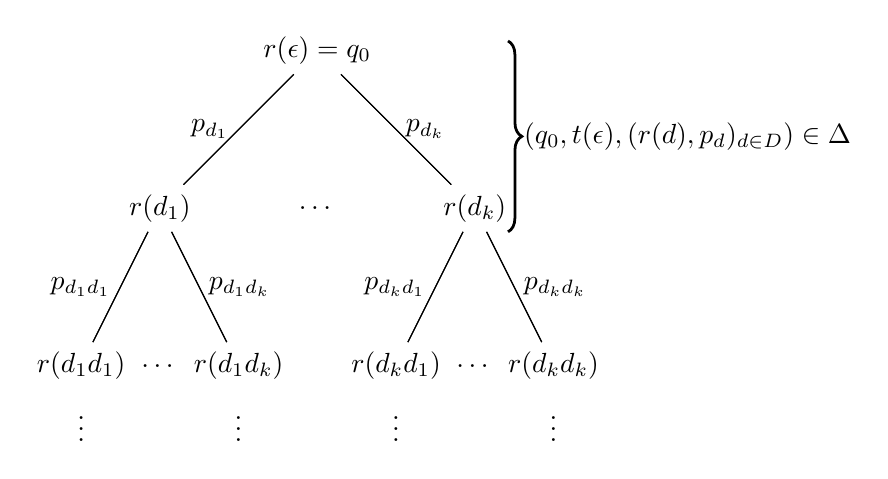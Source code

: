 \begin{tikzpicture}[
    level distance = 2cm,
    level 1/.style = {
      sibling distance = 4cm
    },
    level 2/.style = {
      sibling distance = 2cm
    }
  ]
  \node (root) {$r(\epsilon) = q_{0}$}
    child { node (l) {$r(d_{1})$}
      child { node (ll) {$r(d_{1}d_{1})$} }
      child { node (lr) {$r(d_{1}d_{k})$} }
    }
    child { node (r) {$r(d_{k})$}
      child { node (rl) {$r(d_{k}d_{1})$} }
      child { node (rr) {$r(d_{k}d_{k})$} }
    };

  \node (dotsl1) at (l-|root) {$\dots$};
  \node (dotsl2l) at (ll-|l)  {$\dots$};
  \node (dtosl2r) at (rl-|r)  {$\dots$};

  \node[] (dummy) at (r|-root) {};

  \node [below = 0.01cm of ll] (dotsll) {$\vdots$};
  \node [below = 0.01cm of lr] (dotslr) {$\vdots$};
  \node [below = 0.01cm of rl] (dotsrl) {$\vdots$};
  \node [below = 0.01cm of rr] (dotsrr) {$\vdots$};

  \draw (root) to node [left] {$p_{d_{1}}$} (l);
  \draw (root) to node [right] {$p_{d_{k}}$} (r);

  \draw (l) to node [left] {$p_{d_{1}d_{1}}$} (ll);
  \draw (l) to node [right] {$p_{d_{1}d_{k}}$} (lr);

  \draw (r) to node [left] {$p_{d_{k}d_{1}}$} (rl);
  \draw (r) to node [right] {$p_{d_{k}d_{k}}$} (rr);

  \draw [ decoration = { brace, amplitude = 5pt, raise = 12pt},
    decorate, draw, line width = 1pt] (dummy.north) -- node [right, xshift = 14pt] {
      $(q_{0}, t(\epsilon), (r(d), p_{d})_{d\in D})\in\Delta$} (r.south);
\end{tikzpicture}
